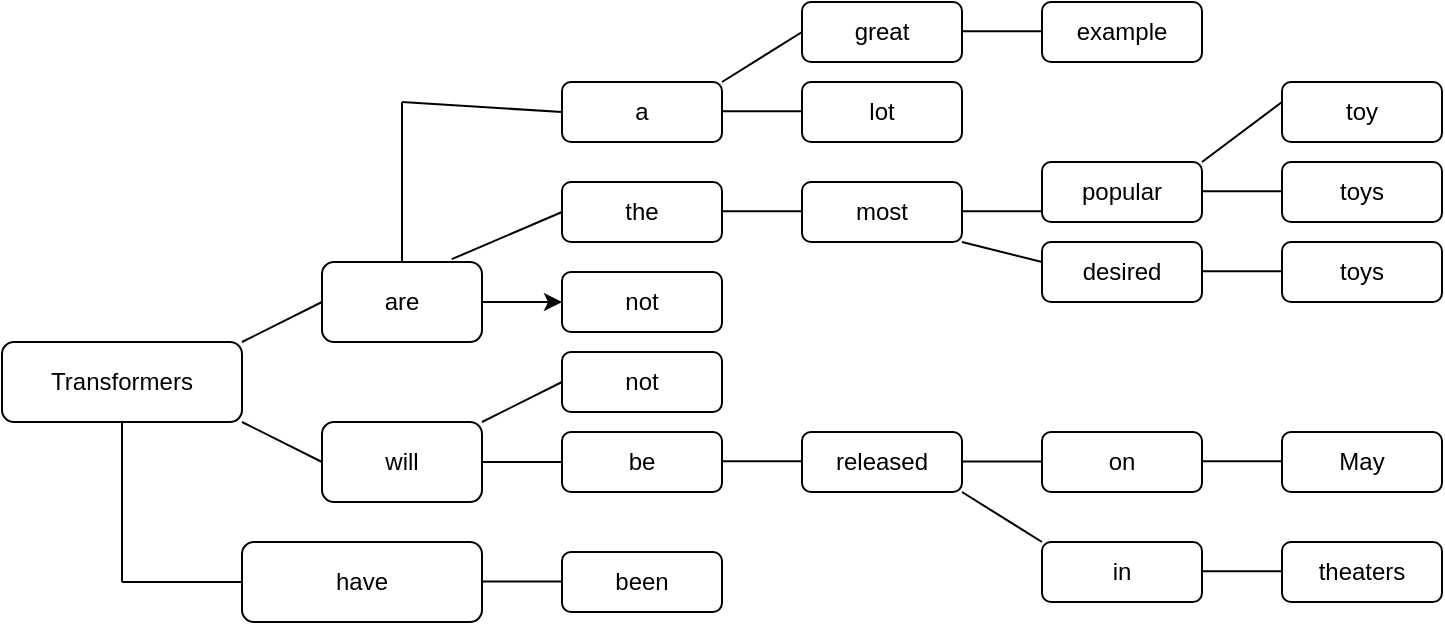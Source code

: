 <mxfile>
    <diagram id="1_hxEYFoqii3QxMNOrFG" name="第 1 页">
        <mxGraphModel dx="818" dy="388" grid="1" gridSize="10" guides="1" tooltips="1" connect="1" arrows="1" fold="1" page="1" pageScale="1" pageWidth="827" pageHeight="1169" math="0" shadow="0">
            <root>
                <mxCell id="0"/>
                <mxCell id="1" parent="0"/>
                <mxCell id="2" value="Transformers" style="rounded=1;whiteSpace=wrap;html=1;" vertex="1" parent="1">
                    <mxGeometry x="80" y="200" width="120" height="40" as="geometry"/>
                </mxCell>
                <mxCell id="3" value="" style="endArrow=none;html=1;entryX=0.5;entryY=1;entryDx=0;entryDy=0;" edge="1" parent="1" target="2">
                    <mxGeometry width="50" height="50" relative="1" as="geometry">
                        <mxPoint x="140" y="320" as="sourcePoint"/>
                        <mxPoint x="200" y="320" as="targetPoint"/>
                    </mxGeometry>
                </mxCell>
                <mxCell id="4" value="" style="endArrow=none;html=1;" edge="1" parent="1">
                    <mxGeometry width="50" height="50" relative="1" as="geometry">
                        <mxPoint x="140" y="320" as="sourcePoint"/>
                        <mxPoint x="200" y="320" as="targetPoint"/>
                    </mxGeometry>
                </mxCell>
                <mxCell id="5" value="have" style="rounded=1;whiteSpace=wrap;html=1;" vertex="1" parent="1">
                    <mxGeometry x="200" y="300" width="120" height="40" as="geometry"/>
                </mxCell>
                <mxCell id="6" value="" style="endArrow=none;html=1;exitX=1;exitY=0;exitDx=0;exitDy=0;entryX=0;entryY=0.5;entryDx=0;entryDy=0;" edge="1" parent="1" source="2" target="9">
                    <mxGeometry width="50" height="50" relative="1" as="geometry">
                        <mxPoint x="330" y="190" as="sourcePoint"/>
                        <mxPoint x="230" y="180" as="targetPoint"/>
                    </mxGeometry>
                </mxCell>
                <mxCell id="7" value="" style="endArrow=none;html=1;exitX=1;exitY=1;exitDx=0;exitDy=0;entryX=0;entryY=0.5;entryDx=0;entryDy=0;" edge="1" parent="1" source="2" target="8">
                    <mxGeometry width="50" height="50" relative="1" as="geometry">
                        <mxPoint x="210" y="210" as="sourcePoint"/>
                        <mxPoint x="220" y="260" as="targetPoint"/>
                    </mxGeometry>
                </mxCell>
                <mxCell id="8" value="will" style="rounded=1;whiteSpace=wrap;html=1;" vertex="1" parent="1">
                    <mxGeometry x="240" y="240" width="80" height="40" as="geometry"/>
                </mxCell>
                <mxCell id="20" value="" style="edgeStyle=none;html=1;" edge="1" parent="1" source="9" target="19">
                    <mxGeometry relative="1" as="geometry"/>
                </mxCell>
                <mxCell id="9" value="are" style="rounded=1;whiteSpace=wrap;html=1;" vertex="1" parent="1">
                    <mxGeometry x="240" y="160" width="80" height="40" as="geometry"/>
                </mxCell>
                <mxCell id="10" value="" style="endArrow=none;html=1;exitX=0.5;exitY=0;exitDx=0;exitDy=0;" edge="1" parent="1" source="9">
                    <mxGeometry width="50" height="50" relative="1" as="geometry">
                        <mxPoint x="280" y="150" as="sourcePoint"/>
                        <mxPoint x="280" y="80" as="targetPoint"/>
                    </mxGeometry>
                </mxCell>
                <mxCell id="13" value="" style="endArrow=none;html=1;exitX=0;exitY=0.5;exitDx=0;exitDy=0;" edge="1" parent="1" source="14">
                    <mxGeometry width="50" height="50" relative="1" as="geometry">
                        <mxPoint x="320" y="80" as="sourcePoint"/>
                        <mxPoint x="280" y="80" as="targetPoint"/>
                    </mxGeometry>
                </mxCell>
                <mxCell id="14" value="a" style="rounded=1;whiteSpace=wrap;html=1;" vertex="1" parent="1">
                    <mxGeometry x="360" y="70" width="80" height="30" as="geometry"/>
                </mxCell>
                <mxCell id="16" value="the" style="rounded=1;whiteSpace=wrap;html=1;" vertex="1" parent="1">
                    <mxGeometry x="360" y="120" width="80" height="30" as="geometry"/>
                </mxCell>
                <mxCell id="18" value="" style="endArrow=none;html=1;exitX=0;exitY=0.5;exitDx=0;exitDy=0;entryX=0.811;entryY=-0.035;entryDx=0;entryDy=0;entryPerimeter=0;" edge="1" parent="1" source="16" target="9">
                    <mxGeometry width="50" height="50" relative="1" as="geometry">
                        <mxPoint x="370" y="95" as="sourcePoint"/>
                        <mxPoint x="280" y="160" as="targetPoint"/>
                    </mxGeometry>
                </mxCell>
                <mxCell id="19" value="not" style="rounded=1;whiteSpace=wrap;html=1;" vertex="1" parent="1">
                    <mxGeometry x="360" y="165" width="80" height="30" as="geometry"/>
                </mxCell>
                <mxCell id="21" value="be" style="rounded=1;whiteSpace=wrap;html=1;" vertex="1" parent="1">
                    <mxGeometry x="360" y="245" width="80" height="30" as="geometry"/>
                </mxCell>
                <mxCell id="22" value="not" style="rounded=1;whiteSpace=wrap;html=1;" vertex="1" parent="1">
                    <mxGeometry x="360" y="205" width="80" height="30" as="geometry"/>
                </mxCell>
                <mxCell id="23" value="" style="endArrow=none;html=1;exitX=0;exitY=0.5;exitDx=0;exitDy=0;" edge="1" parent="1" source="22">
                    <mxGeometry width="50" height="50" relative="1" as="geometry">
                        <mxPoint x="375.12" y="216.4" as="sourcePoint"/>
                        <mxPoint x="320" y="240" as="targetPoint"/>
                    </mxGeometry>
                </mxCell>
                <mxCell id="24" value="" style="endArrow=none;html=1;exitX=0;exitY=0.5;exitDx=0;exitDy=0;entryX=1;entryY=0.5;entryDx=0;entryDy=0;" edge="1" parent="1" source="21" target="8">
                    <mxGeometry width="50" height="50" relative="1" as="geometry">
                        <mxPoint x="370" y="230" as="sourcePoint"/>
                        <mxPoint x="330" y="250" as="targetPoint"/>
                    </mxGeometry>
                </mxCell>
                <mxCell id="25" value="been" style="rounded=1;whiteSpace=wrap;html=1;" vertex="1" parent="1">
                    <mxGeometry x="360" y="305" width="80" height="30" as="geometry"/>
                </mxCell>
                <mxCell id="26" value="" style="endArrow=none;html=1;exitX=0;exitY=0.5;exitDx=0;exitDy=0;entryX=1;entryY=0.5;entryDx=0;entryDy=0;" edge="1" parent="1">
                    <mxGeometry width="50" height="50" relative="1" as="geometry">
                        <mxPoint x="360" y="319.71" as="sourcePoint"/>
                        <mxPoint x="320" y="319.71" as="targetPoint"/>
                    </mxGeometry>
                </mxCell>
                <mxCell id="27" value="" style="endArrow=none;html=1;exitX=0;exitY=0.5;exitDx=0;exitDy=0;entryX=1;entryY=0.5;entryDx=0;entryDy=0;" edge="1" parent="1">
                    <mxGeometry width="50" height="50" relative="1" as="geometry">
                        <mxPoint x="480" y="259.66" as="sourcePoint"/>
                        <mxPoint x="440" y="259.66" as="targetPoint"/>
                    </mxGeometry>
                </mxCell>
                <mxCell id="28" value="released" style="rounded=1;whiteSpace=wrap;html=1;" vertex="1" parent="1">
                    <mxGeometry x="480" y="245" width="80" height="30" as="geometry"/>
                </mxCell>
                <mxCell id="29" value="" style="endArrow=none;html=1;exitX=0;exitY=0.5;exitDx=0;exitDy=0;entryX=1;entryY=0.5;entryDx=0;entryDy=0;" edge="1" parent="1">
                    <mxGeometry width="50" height="50" relative="1" as="geometry">
                        <mxPoint x="480" y="134.66" as="sourcePoint"/>
                        <mxPoint x="440" y="134.66" as="targetPoint"/>
                    </mxGeometry>
                </mxCell>
                <mxCell id="30" value="most" style="rounded=1;whiteSpace=wrap;html=1;" vertex="1" parent="1">
                    <mxGeometry x="480" y="120" width="80" height="30" as="geometry"/>
                </mxCell>
                <mxCell id="31" value="" style="endArrow=none;html=1;exitX=0;exitY=0.5;exitDx=0;exitDy=0;entryX=1;entryY=0.5;entryDx=0;entryDy=0;" edge="1" parent="1">
                    <mxGeometry width="50" height="50" relative="1" as="geometry">
                        <mxPoint x="480" y="84.66" as="sourcePoint"/>
                        <mxPoint x="440" y="84.66" as="targetPoint"/>
                    </mxGeometry>
                </mxCell>
                <mxCell id="32" value="lot" style="rounded=1;whiteSpace=wrap;html=1;" vertex="1" parent="1">
                    <mxGeometry x="480" y="70" width="80" height="30" as="geometry"/>
                </mxCell>
                <mxCell id="33" value="" style="endArrow=none;html=1;entryX=0.811;entryY=-0.035;entryDx=0;entryDy=0;entryPerimeter=0;exitX=0;exitY=0.5;exitDx=0;exitDy=0;" edge="1" parent="1" source="34">
                    <mxGeometry width="50" height="50" relative="1" as="geometry">
                        <mxPoint x="480" y="40" as="sourcePoint"/>
                        <mxPoint x="440.0" y="70.0" as="targetPoint"/>
                    </mxGeometry>
                </mxCell>
                <mxCell id="34" value="great" style="rounded=1;whiteSpace=wrap;html=1;" vertex="1" parent="1">
                    <mxGeometry x="480" y="30" width="80" height="30" as="geometry"/>
                </mxCell>
                <mxCell id="35" value="" style="endArrow=none;html=1;exitX=0;exitY=0.5;exitDx=0;exitDy=0;entryX=1;entryY=0.5;entryDx=0;entryDy=0;" edge="1" parent="1">
                    <mxGeometry width="50" height="50" relative="1" as="geometry">
                        <mxPoint x="600" y="259.71" as="sourcePoint"/>
                        <mxPoint x="560" y="259.71" as="targetPoint"/>
                    </mxGeometry>
                </mxCell>
                <mxCell id="36" value="on" style="rounded=1;whiteSpace=wrap;html=1;" vertex="1" parent="1">
                    <mxGeometry x="600" y="245" width="80" height="30" as="geometry"/>
                </mxCell>
                <mxCell id="37" value="in" style="rounded=1;whiteSpace=wrap;html=1;" vertex="1" parent="1">
                    <mxGeometry x="600" y="300" width="80" height="30" as="geometry"/>
                </mxCell>
                <mxCell id="38" value="" style="endArrow=none;html=1;exitX=0;exitY=0;exitDx=0;exitDy=0;entryX=1;entryY=1;entryDx=0;entryDy=0;" edge="1" parent="1" source="37" target="28">
                    <mxGeometry width="50" height="50" relative="1" as="geometry">
                        <mxPoint x="610" y="269.71" as="sourcePoint"/>
                        <mxPoint x="570" y="269.71" as="targetPoint"/>
                    </mxGeometry>
                </mxCell>
                <mxCell id="39" value="" style="endArrow=none;html=1;exitX=0;exitY=0.5;exitDx=0;exitDy=0;entryX=1;entryY=0.5;entryDx=0;entryDy=0;" edge="1" parent="1">
                    <mxGeometry width="50" height="50" relative="1" as="geometry">
                        <mxPoint x="720" y="259.66" as="sourcePoint"/>
                        <mxPoint x="680" y="259.66" as="targetPoint"/>
                    </mxGeometry>
                </mxCell>
                <mxCell id="40" value="May" style="rounded=1;whiteSpace=wrap;html=1;" vertex="1" parent="1">
                    <mxGeometry x="720" y="245" width="80" height="30" as="geometry"/>
                </mxCell>
                <mxCell id="41" value="" style="endArrow=none;html=1;exitX=0;exitY=0.5;exitDx=0;exitDy=0;entryX=1;entryY=0.5;entryDx=0;entryDy=0;" edge="1" parent="1">
                    <mxGeometry width="50" height="50" relative="1" as="geometry">
                        <mxPoint x="720" y="314.66" as="sourcePoint"/>
                        <mxPoint x="680" y="314.66" as="targetPoint"/>
                    </mxGeometry>
                </mxCell>
                <mxCell id="42" value="theaters" style="rounded=1;whiteSpace=wrap;html=1;" vertex="1" parent="1">
                    <mxGeometry x="720" y="300" width="80" height="30" as="geometry"/>
                </mxCell>
                <mxCell id="43" value="" style="endArrow=none;html=1;entryX=1;entryY=1;entryDx=0;entryDy=0;" edge="1" parent="1">
                    <mxGeometry width="50" height="50" relative="1" as="geometry">
                        <mxPoint x="600" y="160" as="sourcePoint"/>
                        <mxPoint x="560" y="150" as="targetPoint"/>
                    </mxGeometry>
                </mxCell>
                <mxCell id="44" value="desired" style="rounded=1;whiteSpace=wrap;html=1;" vertex="1" parent="1">
                    <mxGeometry x="600" y="150" width="80" height="30" as="geometry"/>
                </mxCell>
                <mxCell id="45" value="" style="endArrow=none;html=1;exitX=0;exitY=0.5;exitDx=0;exitDy=0;entryX=1;entryY=0.5;entryDx=0;entryDy=0;" edge="1" parent="1">
                    <mxGeometry width="50" height="50" relative="1" as="geometry">
                        <mxPoint x="600" y="134.66" as="sourcePoint"/>
                        <mxPoint x="560" y="134.66" as="targetPoint"/>
                    </mxGeometry>
                </mxCell>
                <mxCell id="46" value="popular" style="rounded=1;whiteSpace=wrap;html=1;" vertex="1" parent="1">
                    <mxGeometry x="600" y="110" width="80" height="30" as="geometry"/>
                </mxCell>
                <mxCell id="47" value="example" style="rounded=1;whiteSpace=wrap;html=1;" vertex="1" parent="1">
                    <mxGeometry x="600" y="30" width="80" height="30" as="geometry"/>
                </mxCell>
                <mxCell id="49" value="" style="endArrow=none;html=1;exitX=0;exitY=0.5;exitDx=0;exitDy=0;entryX=1;entryY=0.5;entryDx=0;entryDy=0;" edge="1" parent="1">
                    <mxGeometry width="50" height="50" relative="1" as="geometry">
                        <mxPoint x="600" y="44.66" as="sourcePoint"/>
                        <mxPoint x="560" y="44.66" as="targetPoint"/>
                    </mxGeometry>
                </mxCell>
                <mxCell id="50" value="" style="endArrow=none;html=1;exitX=0;exitY=0.5;exitDx=0;exitDy=0;entryX=1;entryY=0.5;entryDx=0;entryDy=0;" edge="1" parent="1">
                    <mxGeometry width="50" height="50" relative="1" as="geometry">
                        <mxPoint x="720" y="124.66" as="sourcePoint"/>
                        <mxPoint x="680" y="124.66" as="targetPoint"/>
                    </mxGeometry>
                </mxCell>
                <mxCell id="53" value="toys" style="rounded=1;whiteSpace=wrap;html=1;" vertex="1" parent="1">
                    <mxGeometry x="720" y="110" width="80" height="30" as="geometry"/>
                </mxCell>
                <mxCell id="54" value="" style="endArrow=none;html=1;exitX=0;exitY=0.5;exitDx=0;exitDy=0;entryX=1;entryY=0.5;entryDx=0;entryDy=0;" edge="1" parent="1">
                    <mxGeometry width="50" height="50" relative="1" as="geometry">
                        <mxPoint x="720" y="164.66" as="sourcePoint"/>
                        <mxPoint x="680" y="164.66" as="targetPoint"/>
                    </mxGeometry>
                </mxCell>
                <mxCell id="55" value="toys" style="rounded=1;whiteSpace=wrap;html=1;" vertex="1" parent="1">
                    <mxGeometry x="720" y="150" width="80" height="30" as="geometry"/>
                </mxCell>
                <mxCell id="56" value="" style="endArrow=none;html=1;entryX=1;entryY=0;entryDx=0;entryDy=0;" edge="1" parent="1" target="46">
                    <mxGeometry width="50" height="50" relative="1" as="geometry">
                        <mxPoint x="720" y="80" as="sourcePoint"/>
                        <mxPoint x="710" y="80" as="targetPoint"/>
                    </mxGeometry>
                </mxCell>
                <mxCell id="57" value="toy" style="rounded=1;whiteSpace=wrap;html=1;" vertex="1" parent="1">
                    <mxGeometry x="720" y="70" width="80" height="30" as="geometry"/>
                </mxCell>
            </root>
        </mxGraphModel>
    </diagram>
</mxfile>